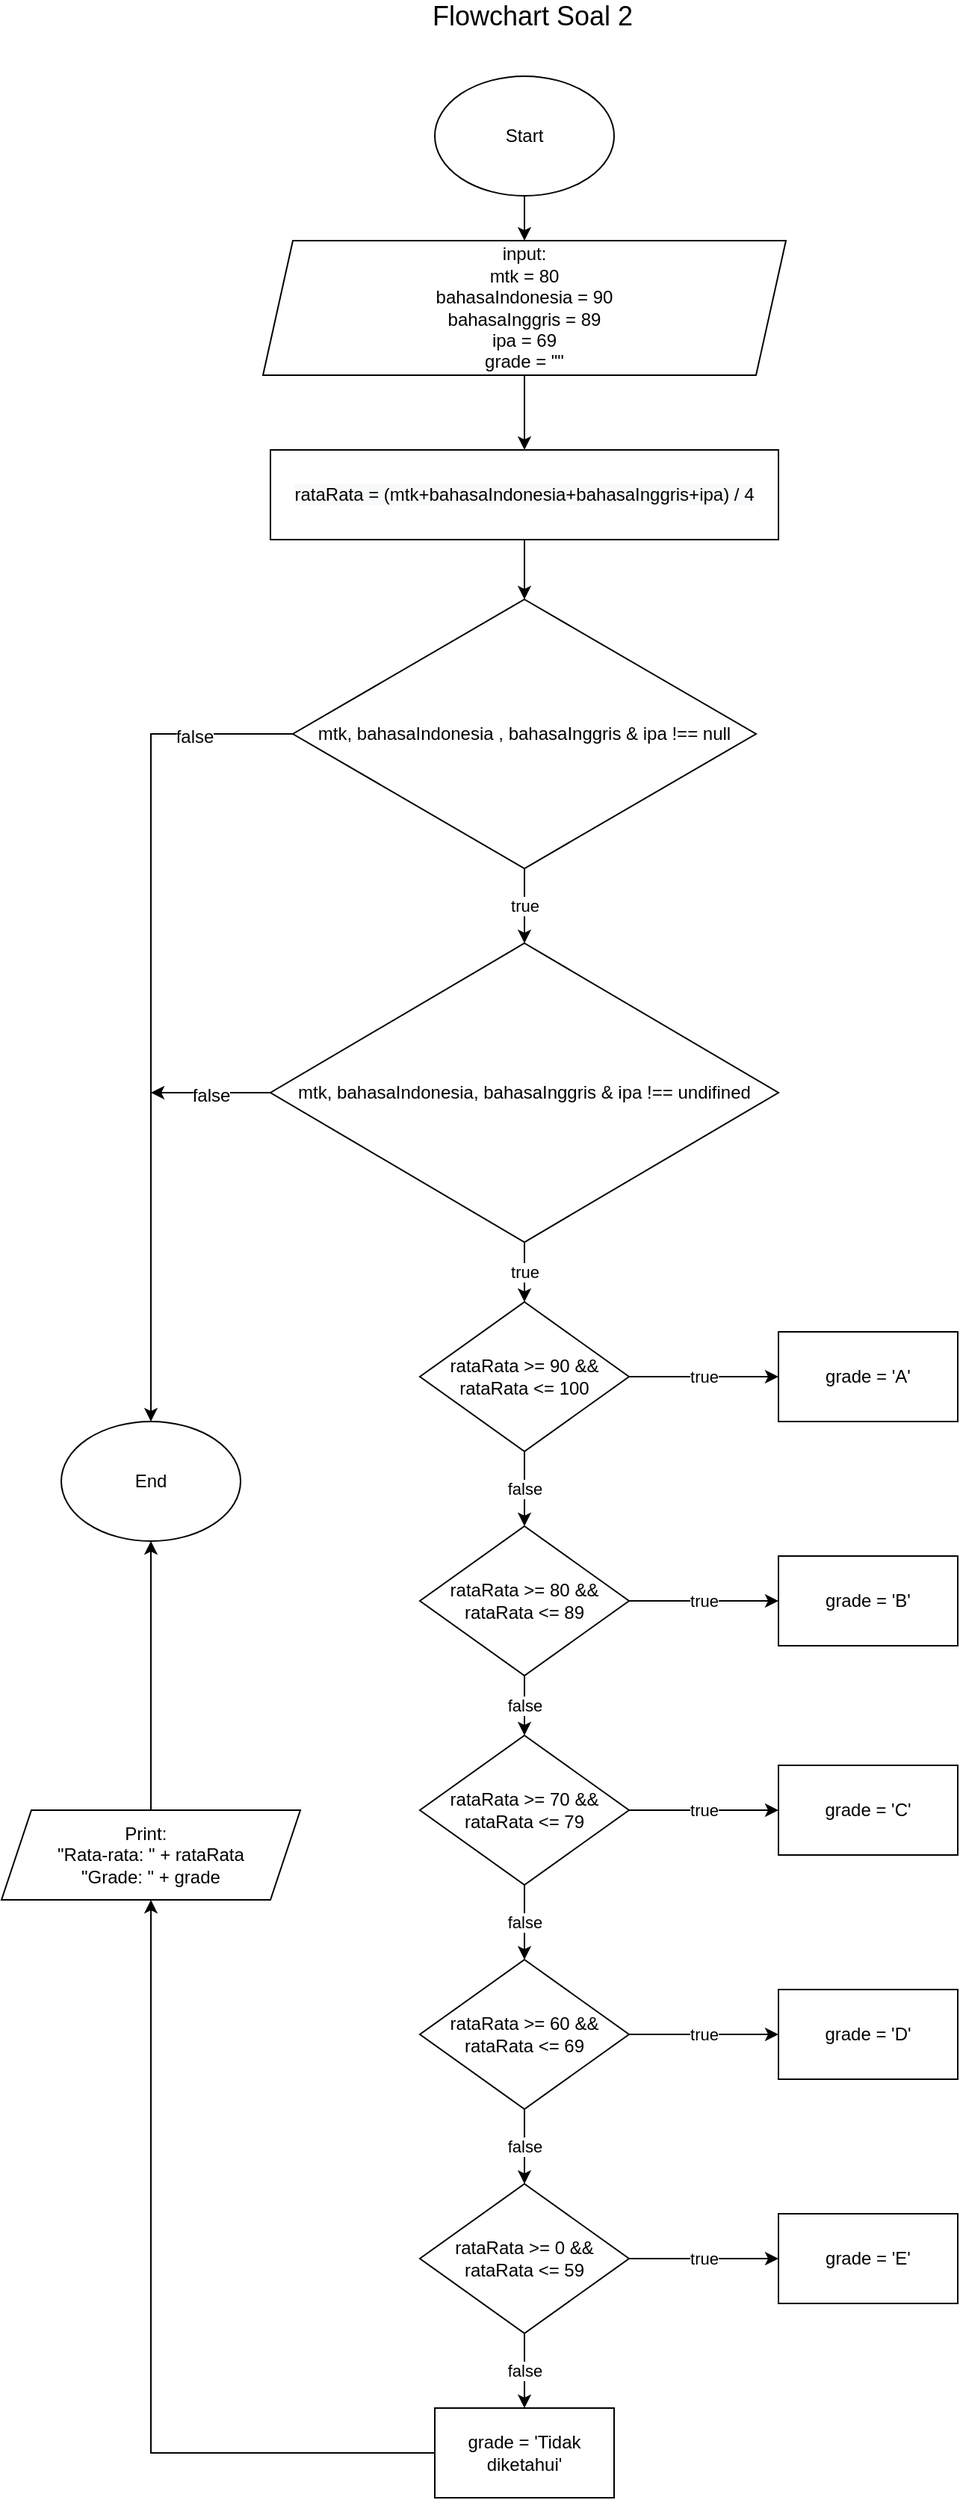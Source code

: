 <mxfile version="16.2.7" type="device"><diagram id="xowBBMi6ZR9xraDSZSre" name="Page-1"><mxGraphModel dx="1209" dy="680" grid="1" gridSize="10" guides="1" tooltips="1" connect="1" arrows="1" fold="1" page="1" pageScale="1" pageWidth="850" pageHeight="1100" math="0" shadow="0"><root><mxCell id="0"/><mxCell id="1" parent="0"/><mxCell id="H1BQMLPbZAXEhC3kqlF9-4" value="" style="edgeStyle=orthogonalEdgeStyle;rounded=0;orthogonalLoop=1;jettySize=auto;html=1;" parent="1" source="H1BQMLPbZAXEhC3kqlF9-1" target="H1BQMLPbZAXEhC3kqlF9-3" edge="1"><mxGeometry relative="1" as="geometry"/></mxCell><mxCell id="H1BQMLPbZAXEhC3kqlF9-1" value="Start" style="ellipse;whiteSpace=wrap;html=1;" parent="1" vertex="1"><mxGeometry x="350" y="70" width="120" height="80" as="geometry"/></mxCell><mxCell id="H1BQMLPbZAXEhC3kqlF9-2" value="&lt;font style=&quot;font-size: 18px&quot;&gt;Flowchart Soal 2&lt;/font&gt;" style="text;html=1;align=center;verticalAlign=middle;resizable=0;points=[];autosize=1;strokeColor=none;fillColor=none;" parent="1" vertex="1"><mxGeometry x="340" y="20" width="150" height="20" as="geometry"/></mxCell><mxCell id="deKHAE5V-_4dGz9UGFiu-5" value="" style="edgeStyle=orthogonalEdgeStyle;rounded=0;orthogonalLoop=1;jettySize=auto;html=1;" parent="1" source="H1BQMLPbZAXEhC3kqlF9-3" target="deKHAE5V-_4dGz9UGFiu-2" edge="1"><mxGeometry relative="1" as="geometry"/></mxCell><mxCell id="H1BQMLPbZAXEhC3kqlF9-3" value="input:&lt;br&gt;mtk = 80&lt;br&gt;bahasaIndonesia = 90&lt;br&gt;bahasaInggris = 89&lt;br&gt;ipa = 69&lt;br&gt;grade = &quot;&quot;" style="shape=parallelogram;perimeter=parallelogramPerimeter;whiteSpace=wrap;html=1;fixedSize=1;" parent="1" vertex="1"><mxGeometry x="235" y="180" width="350" height="90" as="geometry"/></mxCell><mxCell id="H1BQMLPbZAXEhC3kqlF9-12" value="true" style="edgeStyle=orthogonalEdgeStyle;rounded=0;orthogonalLoop=1;jettySize=auto;html=1;" parent="1" source="H1BQMLPbZAXEhC3kqlF9-5" target="H1BQMLPbZAXEhC3kqlF9-11" edge="1"><mxGeometry relative="1" as="geometry"/></mxCell><mxCell id="deKHAE5V-_4dGz9UGFiu-11" value="&lt;font style=&quot;font-size: 12px&quot;&gt;false&lt;/font&gt;" style="edgeStyle=orthogonalEdgeStyle;rounded=0;orthogonalLoop=1;jettySize=auto;html=1;fontSize=18;entryX=0.5;entryY=0;entryDx=0;entryDy=0;" parent="1" source="H1BQMLPbZAXEhC3kqlF9-5" target="deKHAE5V-_4dGz9UGFiu-9" edge="1"><mxGeometry x="-0.763" relative="1" as="geometry"><mxPoint x="150" y="1120" as="targetPoint"/><mxPoint as="offset"/></mxGeometry></mxCell><mxCell id="H1BQMLPbZAXEhC3kqlF9-5" value="mtk, bahasaIndonesia , bahasaInggris &amp;amp; ipa !== null" style="rhombus;whiteSpace=wrap;html=1;" parent="1" vertex="1"><mxGeometry x="255" y="420" width="310" height="180" as="geometry"/></mxCell><mxCell id="H1BQMLPbZAXEhC3kqlF9-45" value="true" style="edgeStyle=orthogonalEdgeStyle;rounded=0;orthogonalLoop=1;jettySize=auto;html=1;" parent="1" source="H1BQMLPbZAXEhC3kqlF9-11" target="H1BQMLPbZAXEhC3kqlF9-15" edge="1"><mxGeometry relative="1" as="geometry"/></mxCell><mxCell id="deKHAE5V-_4dGz9UGFiu-12" value="&lt;font style=&quot;font-size: 12px&quot;&gt;false&lt;/font&gt;" style="edgeStyle=orthogonalEdgeStyle;rounded=0;orthogonalLoop=1;jettySize=auto;html=1;fontSize=18;" parent="1" source="H1BQMLPbZAXEhC3kqlF9-11" edge="1"><mxGeometry relative="1" as="geometry"><mxPoint x="160" y="750" as="targetPoint"/></mxGeometry></mxCell><mxCell id="H1BQMLPbZAXEhC3kqlF9-11" value="mtk, bahasaIndonesia, bahasaInggris &amp;amp; ipa !== undifined" style="rhombus;whiteSpace=wrap;html=1;" parent="1" vertex="1"><mxGeometry x="240" y="650" width="340" height="200" as="geometry"/></mxCell><mxCell id="H1BQMLPbZAXEhC3kqlF9-17" value="true" style="edgeStyle=orthogonalEdgeStyle;rounded=0;orthogonalLoop=1;jettySize=auto;html=1;" parent="1" source="H1BQMLPbZAXEhC3kqlF9-15" target="H1BQMLPbZAXEhC3kqlF9-16" edge="1"><mxGeometry relative="1" as="geometry"><mxPoint as="offset"/></mxGeometry></mxCell><mxCell id="H1BQMLPbZAXEhC3kqlF9-22" value="false" style="edgeStyle=orthogonalEdgeStyle;rounded=0;orthogonalLoop=1;jettySize=auto;html=1;" parent="1" source="H1BQMLPbZAXEhC3kqlF9-15" target="H1BQMLPbZAXEhC3kqlF9-21" edge="1"><mxGeometry relative="1" as="geometry"/></mxCell><mxCell id="H1BQMLPbZAXEhC3kqlF9-15" value="rataRata &amp;gt;= 90 &amp;amp;&amp;amp; rataRata &amp;lt;= 100" style="rhombus;whiteSpace=wrap;html=1;" parent="1" vertex="1"><mxGeometry x="340" y="890" width="140" height="100" as="geometry"/></mxCell><mxCell id="H1BQMLPbZAXEhC3kqlF9-16" value="grade = 'A'" style="rounded=0;whiteSpace=wrap;html=1;" parent="1" vertex="1"><mxGeometry x="580" y="910" width="120" height="60" as="geometry"/></mxCell><mxCell id="H1BQMLPbZAXEhC3kqlF9-27" value="false" style="edgeStyle=orthogonalEdgeStyle;rounded=0;orthogonalLoop=1;jettySize=auto;html=1;" parent="1" source="H1BQMLPbZAXEhC3kqlF9-21" target="H1BQMLPbZAXEhC3kqlF9-24" edge="1"><mxGeometry relative="1" as="geometry"/></mxCell><mxCell id="H1BQMLPbZAXEhC3kqlF9-36" value="true" style="edgeStyle=orthogonalEdgeStyle;rounded=0;orthogonalLoop=1;jettySize=auto;html=1;" parent="1" source="H1BQMLPbZAXEhC3kqlF9-21" target="H1BQMLPbZAXEhC3kqlF9-32" edge="1"><mxGeometry relative="1" as="geometry"/></mxCell><mxCell id="H1BQMLPbZAXEhC3kqlF9-21" value="rataRata &amp;gt;= 80 &amp;amp;&amp;amp; rataRata &amp;lt;= 89" style="rhombus;whiteSpace=wrap;html=1;" parent="1" vertex="1"><mxGeometry x="340" y="1040" width="140" height="100" as="geometry"/></mxCell><mxCell id="H1BQMLPbZAXEhC3kqlF9-28" value="false" style="edgeStyle=orthogonalEdgeStyle;rounded=0;orthogonalLoop=1;jettySize=auto;html=1;" parent="1" source="H1BQMLPbZAXEhC3kqlF9-24" target="H1BQMLPbZAXEhC3kqlF9-25" edge="1"><mxGeometry relative="1" as="geometry"/></mxCell><mxCell id="H1BQMLPbZAXEhC3kqlF9-37" value="true" style="edgeStyle=orthogonalEdgeStyle;rounded=0;orthogonalLoop=1;jettySize=auto;html=1;" parent="1" source="H1BQMLPbZAXEhC3kqlF9-24" target="H1BQMLPbZAXEhC3kqlF9-33" edge="1"><mxGeometry relative="1" as="geometry"/></mxCell><mxCell id="H1BQMLPbZAXEhC3kqlF9-24" value="rataRata &amp;gt;= 70 &amp;amp;&amp;amp; rataRata &amp;lt;= 79" style="rhombus;whiteSpace=wrap;html=1;" parent="1" vertex="1"><mxGeometry x="340" y="1180" width="140" height="100" as="geometry"/></mxCell><mxCell id="H1BQMLPbZAXEhC3kqlF9-29" value="false" style="edgeStyle=orthogonalEdgeStyle;rounded=0;orthogonalLoop=1;jettySize=auto;html=1;" parent="1" source="H1BQMLPbZAXEhC3kqlF9-25" target="H1BQMLPbZAXEhC3kqlF9-26" edge="1"><mxGeometry relative="1" as="geometry"/></mxCell><mxCell id="H1BQMLPbZAXEhC3kqlF9-38" value="true" style="edgeStyle=orthogonalEdgeStyle;rounded=0;orthogonalLoop=1;jettySize=auto;html=1;" parent="1" source="H1BQMLPbZAXEhC3kqlF9-25" target="H1BQMLPbZAXEhC3kqlF9-34" edge="1"><mxGeometry relative="1" as="geometry"/></mxCell><mxCell id="H1BQMLPbZAXEhC3kqlF9-25" value="rataRata &amp;gt;= 60 &amp;amp;&amp;amp; rataRata &amp;lt;= 69" style="rhombus;whiteSpace=wrap;html=1;" parent="1" vertex="1"><mxGeometry x="340" y="1330" width="140" height="100" as="geometry"/></mxCell><mxCell id="H1BQMLPbZAXEhC3kqlF9-31" value="false" style="edgeStyle=orthogonalEdgeStyle;rounded=0;orthogonalLoop=1;jettySize=auto;html=1;" parent="1" source="H1BQMLPbZAXEhC3kqlF9-26" target="H1BQMLPbZAXEhC3kqlF9-30" edge="1"><mxGeometry relative="1" as="geometry"/></mxCell><mxCell id="H1BQMLPbZAXEhC3kqlF9-39" value="true" style="edgeStyle=orthogonalEdgeStyle;rounded=0;orthogonalLoop=1;jettySize=auto;html=1;" parent="1" source="H1BQMLPbZAXEhC3kqlF9-26" target="H1BQMLPbZAXEhC3kqlF9-35" edge="1"><mxGeometry relative="1" as="geometry"/></mxCell><mxCell id="H1BQMLPbZAXEhC3kqlF9-26" value="rataRata &amp;gt;= 0 &amp;amp;&amp;amp; rataRata &amp;lt;= 59" style="rhombus;whiteSpace=wrap;html=1;" parent="1" vertex="1"><mxGeometry x="340" y="1480" width="140" height="100" as="geometry"/></mxCell><mxCell id="deKHAE5V-_4dGz9UGFiu-8" value="" style="edgeStyle=orthogonalEdgeStyle;rounded=0;orthogonalLoop=1;jettySize=auto;html=1;fontSize=18;" parent="1" source="H1BQMLPbZAXEhC3kqlF9-30" target="deKHAE5V-_4dGz9UGFiu-7" edge="1"><mxGeometry relative="1" as="geometry"/></mxCell><mxCell id="H1BQMLPbZAXEhC3kqlF9-30" value="grade = 'Tidak diketahui'" style="rounded=0;whiteSpace=wrap;html=1;" parent="1" vertex="1"><mxGeometry x="350" y="1630" width="120" height="60" as="geometry"/></mxCell><mxCell id="H1BQMLPbZAXEhC3kqlF9-32" value="grade = 'B'" style="rounded=0;whiteSpace=wrap;html=1;" parent="1" vertex="1"><mxGeometry x="580" y="1060" width="120" height="60" as="geometry"/></mxCell><mxCell id="H1BQMLPbZAXEhC3kqlF9-33" value="grade = 'C'" style="rounded=0;whiteSpace=wrap;html=1;" parent="1" vertex="1"><mxGeometry x="580" y="1200" width="120" height="60" as="geometry"/></mxCell><mxCell id="H1BQMLPbZAXEhC3kqlF9-34" value="grade = 'D'" style="rounded=0;whiteSpace=wrap;html=1;" parent="1" vertex="1"><mxGeometry x="580" y="1350" width="120" height="60" as="geometry"/></mxCell><mxCell id="H1BQMLPbZAXEhC3kqlF9-35" value="grade = 'E'" style="rounded=0;whiteSpace=wrap;html=1;" parent="1" vertex="1"><mxGeometry x="580" y="1500" width="120" height="60" as="geometry"/></mxCell><mxCell id="deKHAE5V-_4dGz9UGFiu-6" value="" style="edgeStyle=orthogonalEdgeStyle;rounded=0;orthogonalLoop=1;jettySize=auto;html=1;" parent="1" source="deKHAE5V-_4dGz9UGFiu-2" target="H1BQMLPbZAXEhC3kqlF9-5" edge="1"><mxGeometry relative="1" as="geometry"/></mxCell><mxCell id="deKHAE5V-_4dGz9UGFiu-2" value="&#10;&#10;&lt;span style=&quot;color: rgb(0, 0, 0); font-family: helvetica; font-size: 12px; font-style: normal; font-weight: 400; letter-spacing: normal; text-align: center; text-indent: 0px; text-transform: none; word-spacing: 0px; background-color: rgb(248, 249, 250); display: inline; float: none;&quot;&gt;rataRata = (mtk+bahasaIndonesia+bahasaInggris+ipa) / 4&lt;/span&gt;&#10;&#10;" style="rounded=0;whiteSpace=wrap;html=1;" parent="1" vertex="1"><mxGeometry x="240" y="320" width="340" height="60" as="geometry"/></mxCell><mxCell id="deKHAE5V-_4dGz9UGFiu-10" value="" style="edgeStyle=orthogonalEdgeStyle;rounded=0;orthogonalLoop=1;jettySize=auto;html=1;fontSize=18;" parent="1" source="deKHAE5V-_4dGz9UGFiu-7" target="deKHAE5V-_4dGz9UGFiu-9" edge="1"><mxGeometry relative="1" as="geometry"/></mxCell><mxCell id="deKHAE5V-_4dGz9UGFiu-7" value="Print:&amp;nbsp;&amp;nbsp;&lt;br&gt;&quot;Rata-rata: &quot; + rataRata&lt;br&gt;&quot;Grade: &quot; + grade" style="shape=parallelogram;perimeter=parallelogramPerimeter;whiteSpace=wrap;html=1;fixedSize=1;" parent="1" vertex="1"><mxGeometry x="60" y="1230" width="200" height="60" as="geometry"/></mxCell><mxCell id="deKHAE5V-_4dGz9UGFiu-9" value="End" style="ellipse;whiteSpace=wrap;html=1;" parent="1" vertex="1"><mxGeometry x="100" y="970" width="120" height="80" as="geometry"/></mxCell></root></mxGraphModel></diagram></mxfile>